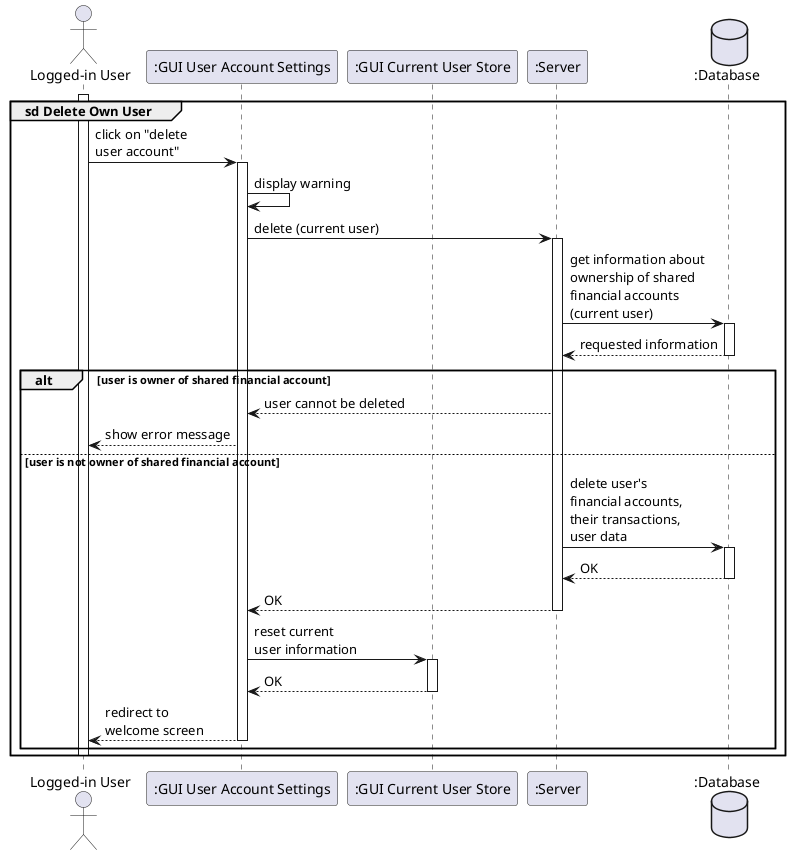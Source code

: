 @startuml

actor "Logged-in User" as user
participant ":GUI User Account Settings" as accountSettings
participant ":GUI Current User Store" as userStore
participant ":Server" as server
database ":Database" as database

group sd Delete Own User
    activate user
    user -> accountSettings++ : click on "delete \nuser account"
        accountSettings -> accountSettings : display warning
        accountSettings -> server++ : delete (current user)
            server -> database++ : get information about \nownership of shared \nfinancial accounts \n(current user)
            return requested information
            alt user is owner of shared financial account
        server --> accountSettings : user cannot be deleted
    accountSettings --> user : show error message
           else user is not owner of shared financial account
            server -> database++ : delete user's \nfinancial accounts, \ntheir transactions,\nuser data
            return OK
        return OK
        accountSettings -> userStore++ : reset current \nuser information
        return OK
    return redirect to \nwelcome screen
    end
    deactivate user
end

@enduml
